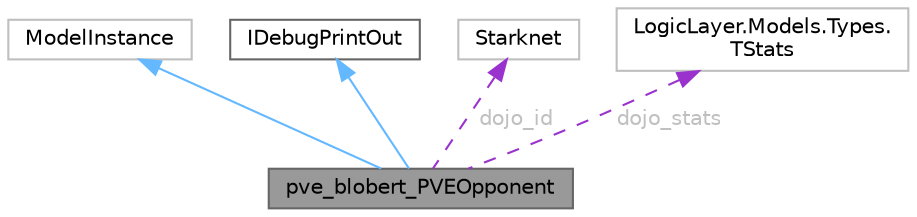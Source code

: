 digraph "pve_blobert_PVEOpponent"
{
 // LATEX_PDF_SIZE
  bgcolor="transparent";
  edge [fontname=Helvetica,fontsize=10,labelfontname=Helvetica,labelfontsize=10];
  node [fontname=Helvetica,fontsize=10,shape=box,height=0.2,width=0.4];
  Node1 [id="Node000001",label="pve_blobert_PVEOpponent",height=0.2,width=0.4,color="gray40", fillcolor="grey60", style="filled", fontcolor="black",tooltip=" "];
  Node2 -> Node1 [id="edge1_Node000001_Node000002",dir="back",color="steelblue1",style="solid",tooltip=" "];
  Node2 [id="Node000002",label="ModelInstance",height=0.2,width=0.4,color="grey75", fillcolor="white", style="filled",tooltip=" "];
  Node3 -> Node1 [id="edge2_Node000001_Node000003",dir="back",color="steelblue1",style="solid",tooltip=" "];
  Node3 [id="Node000003",label="IDebugPrintOut",height=0.2,width=0.4,color="gray40", fillcolor="white", style="filled",URL="$interface_i_debug_print_out.html",tooltip="interface for mass debugging of a class"];
  Node4 -> Node1 [id="edge3_Node000001_Node000004",dir="back",color="darkorchid3",style="dashed",tooltip=" ",label=" dojo_id",fontcolor="grey" ];
  Node4 [id="Node000004",label="Starknet",height=0.2,width=0.4,color="grey75", fillcolor="white", style="filled",tooltip=" "];
  Node5 -> Node1 [id="edge4_Node000001_Node000005",dir="back",color="darkorchid3",style="dashed",tooltip=" ",label=" dojo_stats",fontcolor="grey" ];
  Node5 [id="Node000005",label="LogicLayer.Models.Types.\lTStats",height=0.2,width=0.4,color="grey75", fillcolor="white", style="filled",URL="$struct_logic_layer_1_1_models_1_1_types_1_1_t_stats.html",tooltip=" "];
}
